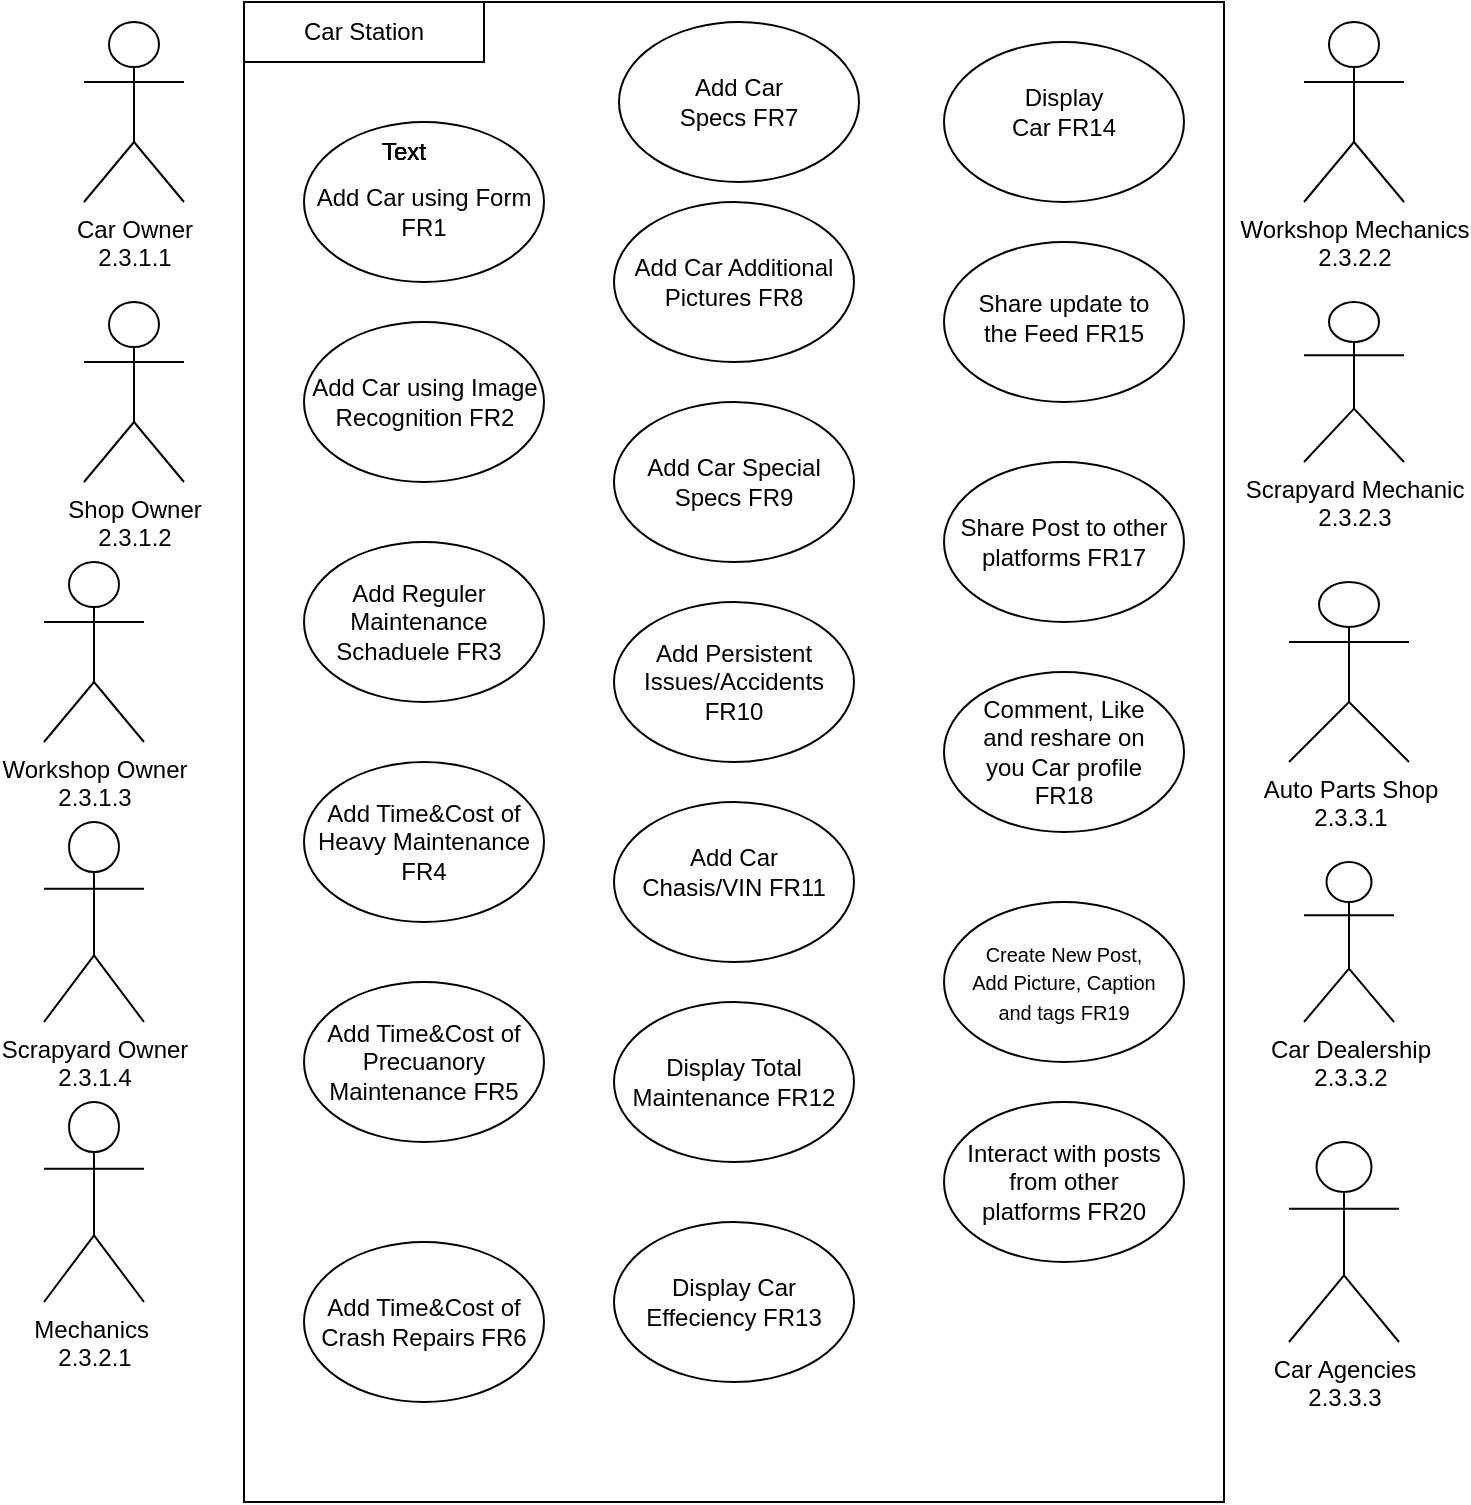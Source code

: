 <mxfile version="24.0.2" type="device">
  <diagram name="Page-1" id="0apmkiMUXIjm-Re4l5rd">
    <mxGraphModel dx="727" dy="401" grid="1" gridSize="10" guides="1" tooltips="1" connect="1" arrows="1" fold="1" page="1" pageScale="1" pageWidth="850" pageHeight="1100" math="0" shadow="0">
      <root>
        <mxCell id="0" />
        <mxCell id="1" parent="0" />
        <mxCell id="nBDaYTYVXQHS3_Wibt1u-1" value="" style="ellipse;whiteSpace=wrap;html=1;" vertex="1" parent="1">
          <mxGeometry x="440" y="70" width="120" height="80" as="geometry" />
        </mxCell>
        <mxCell id="nBDaYTYVXQHS3_Wibt1u-2" value="Car Owner&lt;div&gt;2.3.1.1&lt;/div&gt;" style="shape=umlActor;verticalLabelPosition=bottom;verticalAlign=top;html=1;outlineConnect=0;fontStyle=0" vertex="1" parent="1">
          <mxGeometry x="140" y="30" width="50" height="90" as="geometry" />
        </mxCell>
        <mxCell id="nBDaYTYVXQHS3_Wibt1u-3" value="Shop Owner&lt;div&gt;2.3.1.2&lt;/div&gt;" style="shape=umlActor;verticalLabelPosition=bottom;verticalAlign=top;html=1;outlineConnect=0;movable=1;resizable=1;rotatable=1;deletable=1;editable=1;locked=0;connectable=1;" vertex="1" parent="1">
          <mxGeometry x="140" y="170" width="50" height="90" as="geometry" />
        </mxCell>
        <mxCell id="nBDaYTYVXQHS3_Wibt1u-5" value="Workshop Owner&lt;div&gt;2.3.1.3&lt;/div&gt;" style="shape=umlActor;verticalLabelPosition=bottom;verticalAlign=top;html=1;outlineConnect=0;" vertex="1" parent="1">
          <mxGeometry x="120" y="300" width="50" height="90" as="geometry" />
        </mxCell>
        <mxCell id="nBDaYTYVXQHS3_Wibt1u-6" value="Scrapyard Owner&lt;div&gt;2.3.1.4&lt;/div&gt;" style="shape=umlActor;verticalLabelPosition=bottom;verticalAlign=top;html=1;outlineConnect=0;" vertex="1" parent="1">
          <mxGeometry x="120" y="430" width="50" height="100" as="geometry" />
        </mxCell>
        <mxCell id="nBDaYTYVXQHS3_Wibt1u-7" value="" style="rounded=0;whiteSpace=wrap;html=1;" vertex="1" parent="1">
          <mxGeometry x="220" y="20" width="490" height="750" as="geometry" />
        </mxCell>
        <mxCell id="nBDaYTYVXQHS3_Wibt1u-8" value="" style="ellipse;whiteSpace=wrap;html=1;" vertex="1" parent="1">
          <mxGeometry x="250" y="80" width="120" height="80" as="geometry" />
        </mxCell>
        <mxCell id="nBDaYTYVXQHS3_Wibt1u-9" value="" style="rounded=0;whiteSpace=wrap;html=1;" vertex="1" parent="1">
          <mxGeometry x="220" y="20" width="120" height="30" as="geometry" />
        </mxCell>
        <mxCell id="nBDaYTYVXQHS3_Wibt1u-10" value="" style="ellipse;whiteSpace=wrap;html=1;" vertex="1" parent="1">
          <mxGeometry x="250" y="180" width="120" height="80" as="geometry" />
        </mxCell>
        <mxCell id="nBDaYTYVXQHS3_Wibt1u-11" value="" style="ellipse;whiteSpace=wrap;html=1;" vertex="1" parent="1">
          <mxGeometry x="570" y="40" width="120" height="80" as="geometry" />
        </mxCell>
        <mxCell id="nBDaYTYVXQHS3_Wibt1u-12" value="" style="ellipse;whiteSpace=wrap;html=1;" vertex="1" parent="1">
          <mxGeometry x="570" y="140" width="120" height="80" as="geometry" />
        </mxCell>
        <mxCell id="nBDaYTYVXQHS3_Wibt1u-13" value="" style="ellipse;whiteSpace=wrap;html=1;" vertex="1" parent="1">
          <mxGeometry x="250" y="290" width="120" height="80" as="geometry" />
        </mxCell>
        <mxCell id="nBDaYTYVXQHS3_Wibt1u-14" value="" style="ellipse;whiteSpace=wrap;html=1;" vertex="1" parent="1">
          <mxGeometry x="570" y="250" width="120" height="80" as="geometry" />
        </mxCell>
        <mxCell id="nBDaYTYVXQHS3_Wibt1u-15" value="" style="ellipse;whiteSpace=wrap;html=1;" vertex="1" parent="1">
          <mxGeometry x="570" y="355" width="120" height="80" as="geometry" />
        </mxCell>
        <mxCell id="nBDaYTYVXQHS3_Wibt1u-16" value="" style="ellipse;whiteSpace=wrap;html=1;" vertex="1" parent="1">
          <mxGeometry x="250" y="400" width="120" height="80" as="geometry" />
        </mxCell>
        <mxCell id="nBDaYTYVXQHS3_Wibt1u-17" value="" style="ellipse;whiteSpace=wrap;html=1;" vertex="1" parent="1">
          <mxGeometry x="407.5" y="30" width="120" height="80" as="geometry" />
        </mxCell>
        <mxCell id="nBDaYTYVXQHS3_Wibt1u-18" value="" style="ellipse;whiteSpace=wrap;html=1;" vertex="1" parent="1">
          <mxGeometry x="405" y="120" width="120" height="80" as="geometry" />
        </mxCell>
        <mxCell id="nBDaYTYVXQHS3_Wibt1u-19" value="" style="ellipse;whiteSpace=wrap;html=1;" vertex="1" parent="1">
          <mxGeometry x="405" y="220" width="120" height="80" as="geometry" />
        </mxCell>
        <mxCell id="nBDaYTYVXQHS3_Wibt1u-20" value="" style="ellipse;whiteSpace=wrap;html=1;" vertex="1" parent="1">
          <mxGeometry x="405" y="320" width="120" height="80" as="geometry" />
        </mxCell>
        <mxCell id="nBDaYTYVXQHS3_Wibt1u-22" value="" style="ellipse;whiteSpace=wrap;html=1;" vertex="1" parent="1">
          <mxGeometry x="405" y="420" width="120" height="80" as="geometry" />
        </mxCell>
        <mxCell id="nBDaYTYVXQHS3_Wibt1u-23" value="" style="ellipse;whiteSpace=wrap;html=1;" vertex="1" parent="1">
          <mxGeometry x="405" y="520" width="120" height="80" as="geometry" />
        </mxCell>
        <mxCell id="nBDaYTYVXQHS3_Wibt1u-24" value="" style="ellipse;whiteSpace=wrap;html=1;" vertex="1" parent="1">
          <mxGeometry x="250" y="640" width="120" height="80" as="geometry" />
        </mxCell>
        <mxCell id="nBDaYTYVXQHS3_Wibt1u-25" value="" style="ellipse;whiteSpace=wrap;html=1;" vertex="1" parent="1">
          <mxGeometry x="405" y="630" width="120" height="80" as="geometry" />
        </mxCell>
        <mxCell id="nBDaYTYVXQHS3_Wibt1u-27" value="" style="ellipse;whiteSpace=wrap;html=1;" vertex="1" parent="1">
          <mxGeometry x="570" y="570" width="120" height="80" as="geometry" />
        </mxCell>
        <mxCell id="nBDaYTYVXQHS3_Wibt1u-28" value="" style="ellipse;whiteSpace=wrap;html=1;" vertex="1" parent="1">
          <mxGeometry x="570" y="470" width="120" height="80" as="geometry" />
        </mxCell>
        <mxCell id="nBDaYTYVXQHS3_Wibt1u-29" value="" style="ellipse;whiteSpace=wrap;html=1;" vertex="1" parent="1">
          <mxGeometry x="250" y="510" width="120" height="80" as="geometry" />
        </mxCell>
        <mxCell id="nBDaYTYVXQHS3_Wibt1u-30" value="Mechanics&amp;nbsp;&lt;div&gt;2.3.2.1&lt;/div&gt;" style="shape=umlActor;verticalLabelPosition=bottom;verticalAlign=top;html=1;outlineConnect=0;" vertex="1" parent="1">
          <mxGeometry x="120" y="570" width="50" height="100" as="geometry" />
        </mxCell>
        <mxCell id="nBDaYTYVXQHS3_Wibt1u-31" value="&lt;div&gt;Car Dealership&lt;/div&gt;2.3.3.2" style="shape=umlActor;verticalLabelPosition=bottom;verticalAlign=top;html=1;outlineConnect=0;" vertex="1" parent="1">
          <mxGeometry x="750" y="450" width="45" height="80" as="geometry" />
        </mxCell>
        <mxCell id="nBDaYTYVXQHS3_Wibt1u-32" value="Auto Parts Shop&lt;div&gt;2.3.3.1&lt;/div&gt;" style="shape=umlActor;verticalLabelPosition=bottom;verticalAlign=top;html=1;outlineConnect=0;" vertex="1" parent="1">
          <mxGeometry x="742.5" y="310" width="60" height="90" as="geometry" />
        </mxCell>
        <mxCell id="nBDaYTYVXQHS3_Wibt1u-33" value="Scrapyard Mechanic&lt;div&gt;2.3.2.3&lt;/div&gt;" style="shape=umlActor;verticalLabelPosition=bottom;verticalAlign=top;html=1;outlineConnect=0;" vertex="1" parent="1">
          <mxGeometry x="750" y="170" width="50" height="80" as="geometry" />
        </mxCell>
        <mxCell id="nBDaYTYVXQHS3_Wibt1u-34" value="Workshop Mechanics&lt;div&gt;2.3.2.2&lt;/div&gt;" style="shape=umlActor;verticalLabelPosition=bottom;verticalAlign=top;html=1;outlineConnect=0;" vertex="1" parent="1">
          <mxGeometry x="750" y="30" width="50" height="90" as="geometry" />
        </mxCell>
        <mxCell id="nBDaYTYVXQHS3_Wibt1u-35" value="Car Agencies&lt;div&gt;2.3.3.3&lt;/div&gt;" style="shape=umlActor;verticalLabelPosition=bottom;verticalAlign=top;html=1;outlineConnect=0;" vertex="1" parent="1">
          <mxGeometry x="742.5" y="590" width="55" height="100" as="geometry" />
        </mxCell>
        <mxCell id="nBDaYTYVXQHS3_Wibt1u-41" value="Car Station" style="text;html=1;align=center;verticalAlign=middle;whiteSpace=wrap;rounded=0;" vertex="1" parent="1">
          <mxGeometry x="240" y="20" width="80" height="30" as="geometry" />
        </mxCell>
        <mxCell id="nBDaYTYVXQHS3_Wibt1u-42" value="Text" style="text;html=1;align=center;verticalAlign=middle;whiteSpace=wrap;rounded=0;" vertex="1" parent="1">
          <mxGeometry x="270" y="80" width="60" height="30" as="geometry" />
        </mxCell>
        <mxCell id="nBDaYTYVXQHS3_Wibt1u-43" value="Text" style="text;html=1;align=center;verticalAlign=middle;whiteSpace=wrap;rounded=0;" vertex="1" parent="1">
          <mxGeometry x="270" y="80" width="60" height="30" as="geometry" />
        </mxCell>
        <mxCell id="nBDaYTYVXQHS3_Wibt1u-44" value="Text" style="text;html=1;align=center;verticalAlign=middle;whiteSpace=wrap;rounded=0;" vertex="1" parent="1">
          <mxGeometry x="270" y="80" width="60" height="30" as="geometry" />
        </mxCell>
        <mxCell id="nBDaYTYVXQHS3_Wibt1u-45" value="Text" style="text;html=1;align=center;verticalAlign=middle;whiteSpace=wrap;rounded=0;" vertex="1" parent="1">
          <mxGeometry x="270" y="80" width="60" height="30" as="geometry" />
        </mxCell>
        <mxCell id="nBDaYTYVXQHS3_Wibt1u-46" value="Text" style="text;html=1;align=center;verticalAlign=middle;whiteSpace=wrap;rounded=0;" vertex="1" parent="1">
          <mxGeometry x="270" y="80" width="60" height="30" as="geometry" />
        </mxCell>
        <mxCell id="nBDaYTYVXQHS3_Wibt1u-47" value="Interact with posts from other platforms FR20" style="text;html=1;align=center;verticalAlign=middle;whiteSpace=wrap;rounded=0;" vertex="1" parent="1">
          <mxGeometry x="580" y="595" width="100" height="30" as="geometry" />
        </mxCell>
        <mxCell id="nBDaYTYVXQHS3_Wibt1u-48" value="&lt;font style=&quot;font-size: 10px;&quot;&gt;Create New Post, Add Picture, Caption and tags FR19&lt;/font&gt;" style="text;html=1;align=center;verticalAlign=middle;whiteSpace=wrap;rounded=0;" vertex="1" parent="1">
          <mxGeometry x="580" y="495" width="100" height="30" as="geometry" />
        </mxCell>
        <mxCell id="nBDaYTYVXQHS3_Wibt1u-49" value="Comment, Like and reshare on you Car profile FR18" style="text;html=1;align=center;verticalAlign=middle;whiteSpace=wrap;rounded=0;" vertex="1" parent="1">
          <mxGeometry x="580" y="380" width="100" height="30" as="geometry" />
        </mxCell>
        <mxCell id="nBDaYTYVXQHS3_Wibt1u-50" value="Share Post to other platforms FR17" style="text;html=1;align=center;verticalAlign=middle;whiteSpace=wrap;rounded=0;" vertex="1" parent="1">
          <mxGeometry x="575" y="272.5" width="110" height="35" as="geometry" />
        </mxCell>
        <mxCell id="nBDaYTYVXQHS3_Wibt1u-51" value="Share update to the Feed FR15" style="text;html=1;align=center;verticalAlign=middle;whiteSpace=wrap;rounded=0;" vertex="1" parent="1">
          <mxGeometry x="580" y="165" width="100" height="25" as="geometry" />
        </mxCell>
        <mxCell id="nBDaYTYVXQHS3_Wibt1u-52" value="Display Car FR14" style="text;html=1;align=center;verticalAlign=middle;whiteSpace=wrap;rounded=0;" vertex="1" parent="1">
          <mxGeometry x="600" y="60" width="60" height="30" as="geometry" />
        </mxCell>
        <mxCell id="nBDaYTYVXQHS3_Wibt1u-53" value="Display Car Effeciency FR13" style="text;html=1;align=center;verticalAlign=middle;whiteSpace=wrap;rounded=0;" vertex="1" parent="1">
          <mxGeometry x="420" y="655" width="90" height="30" as="geometry" />
        </mxCell>
        <mxCell id="nBDaYTYVXQHS3_Wibt1u-54" value="Display Total Maintenance FR12" style="text;html=1;align=center;verticalAlign=middle;whiteSpace=wrap;rounded=0;" vertex="1" parent="1">
          <mxGeometry x="410" y="545" width="110" height="30" as="geometry" />
        </mxCell>
        <mxCell id="nBDaYTYVXQHS3_Wibt1u-55" value="Add Car Chasis/VIN FR11" style="text;html=1;align=center;verticalAlign=middle;whiteSpace=wrap;rounded=0;" vertex="1" parent="1">
          <mxGeometry x="415" y="440" width="100" height="30" as="geometry" />
        </mxCell>
        <mxCell id="nBDaYTYVXQHS3_Wibt1u-56" value="Add Persistent Issues/Accidents&lt;div&gt;FR10&lt;/div&gt;" style="text;html=1;align=center;verticalAlign=middle;whiteSpace=wrap;rounded=0;" vertex="1" parent="1">
          <mxGeometry x="420" y="340" width="90" height="40" as="geometry" />
        </mxCell>
        <mxCell id="nBDaYTYVXQHS3_Wibt1u-57" value="Add Car Special Specs FR9" style="text;html=1;align=center;verticalAlign=middle;whiteSpace=wrap;rounded=0;" vertex="1" parent="1">
          <mxGeometry x="420" y="245" width="90" height="30" as="geometry" />
        </mxCell>
        <mxCell id="nBDaYTYVXQHS3_Wibt1u-58" value="Add Car Additional Pictures FR8" style="text;html=1;align=center;verticalAlign=middle;whiteSpace=wrap;rounded=0;" vertex="1" parent="1">
          <mxGeometry x="410" y="145" width="110" height="30" as="geometry" />
        </mxCell>
        <mxCell id="nBDaYTYVXQHS3_Wibt1u-59" value="Add Car Specs FR7" style="text;html=1;align=center;verticalAlign=middle;whiteSpace=wrap;rounded=0;" vertex="1" parent="1">
          <mxGeometry x="435" y="55" width="65" height="30" as="geometry" />
        </mxCell>
        <mxCell id="nBDaYTYVXQHS3_Wibt1u-61" value="Add Car using Form FR1" style="text;html=1;align=center;verticalAlign=middle;whiteSpace=wrap;rounded=0;" vertex="1" parent="1">
          <mxGeometry x="255" y="110" width="110" height="30" as="geometry" />
        </mxCell>
        <mxCell id="nBDaYTYVXQHS3_Wibt1u-62" value="Add Car using Image Recognition FR2" style="text;html=1;align=center;verticalAlign=middle;whiteSpace=wrap;rounded=0;" vertex="1" parent="1">
          <mxGeometry x="252.5" y="205" width="115" height="30" as="geometry" />
        </mxCell>
        <mxCell id="nBDaYTYVXQHS3_Wibt1u-63" value="Add Reguler Maintenance Schaduele FR3" style="text;html=1;align=center;verticalAlign=middle;whiteSpace=wrap;rounded=0;" vertex="1" parent="1">
          <mxGeometry x="245" y="305" width="125" height="50" as="geometry" />
        </mxCell>
        <mxCell id="nBDaYTYVXQHS3_Wibt1u-64" value="Add Time&amp;amp;Cost of Heavy Maintenance FR4" style="text;html=1;align=center;verticalAlign=middle;whiteSpace=wrap;rounded=0;" vertex="1" parent="1">
          <mxGeometry x="255" y="425" width="110" height="30" as="geometry" />
        </mxCell>
        <mxCell id="nBDaYTYVXQHS3_Wibt1u-65" value="Add Time&amp;amp;Cost of Precuanory Maintenance FR5" style="text;html=1;align=center;verticalAlign=middle;whiteSpace=wrap;rounded=0;" vertex="1" parent="1">
          <mxGeometry x="255" y="535" width="110" height="30" as="geometry" />
        </mxCell>
        <mxCell id="nBDaYTYVXQHS3_Wibt1u-66" value="Add Time&amp;amp;Cost of Crash Repairs FR6" style="text;html=1;align=center;verticalAlign=middle;whiteSpace=wrap;rounded=0;" vertex="1" parent="1">
          <mxGeometry x="255" y="665" width="110" height="30" as="geometry" />
        </mxCell>
      </root>
    </mxGraphModel>
  </diagram>
</mxfile>
